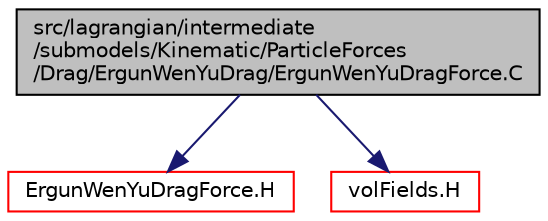 digraph "src/lagrangian/intermediate/submodels/Kinematic/ParticleForces/Drag/ErgunWenYuDrag/ErgunWenYuDragForce.C"
{
  bgcolor="transparent";
  edge [fontname="Helvetica",fontsize="10",labelfontname="Helvetica",labelfontsize="10"];
  node [fontname="Helvetica",fontsize="10",shape=record];
  Node0 [label="src/lagrangian/intermediate\l/submodels/Kinematic/ParticleForces\l/Drag/ErgunWenYuDrag/ErgunWenYuDragForce.C",height=0.2,width=0.4,color="black", fillcolor="grey75", style="filled", fontcolor="black"];
  Node0 -> Node1 [color="midnightblue",fontsize="10",style="solid",fontname="Helvetica"];
  Node1 [label="ErgunWenYuDragForce.H",height=0.2,width=0.4,color="red",URL="$a06494.html"];
  Node0 -> Node288 [color="midnightblue",fontsize="10",style="solid",fontname="Helvetica"];
  Node288 [label="volFields.H",height=0.2,width=0.4,color="red",URL="$a02912.html"];
}
